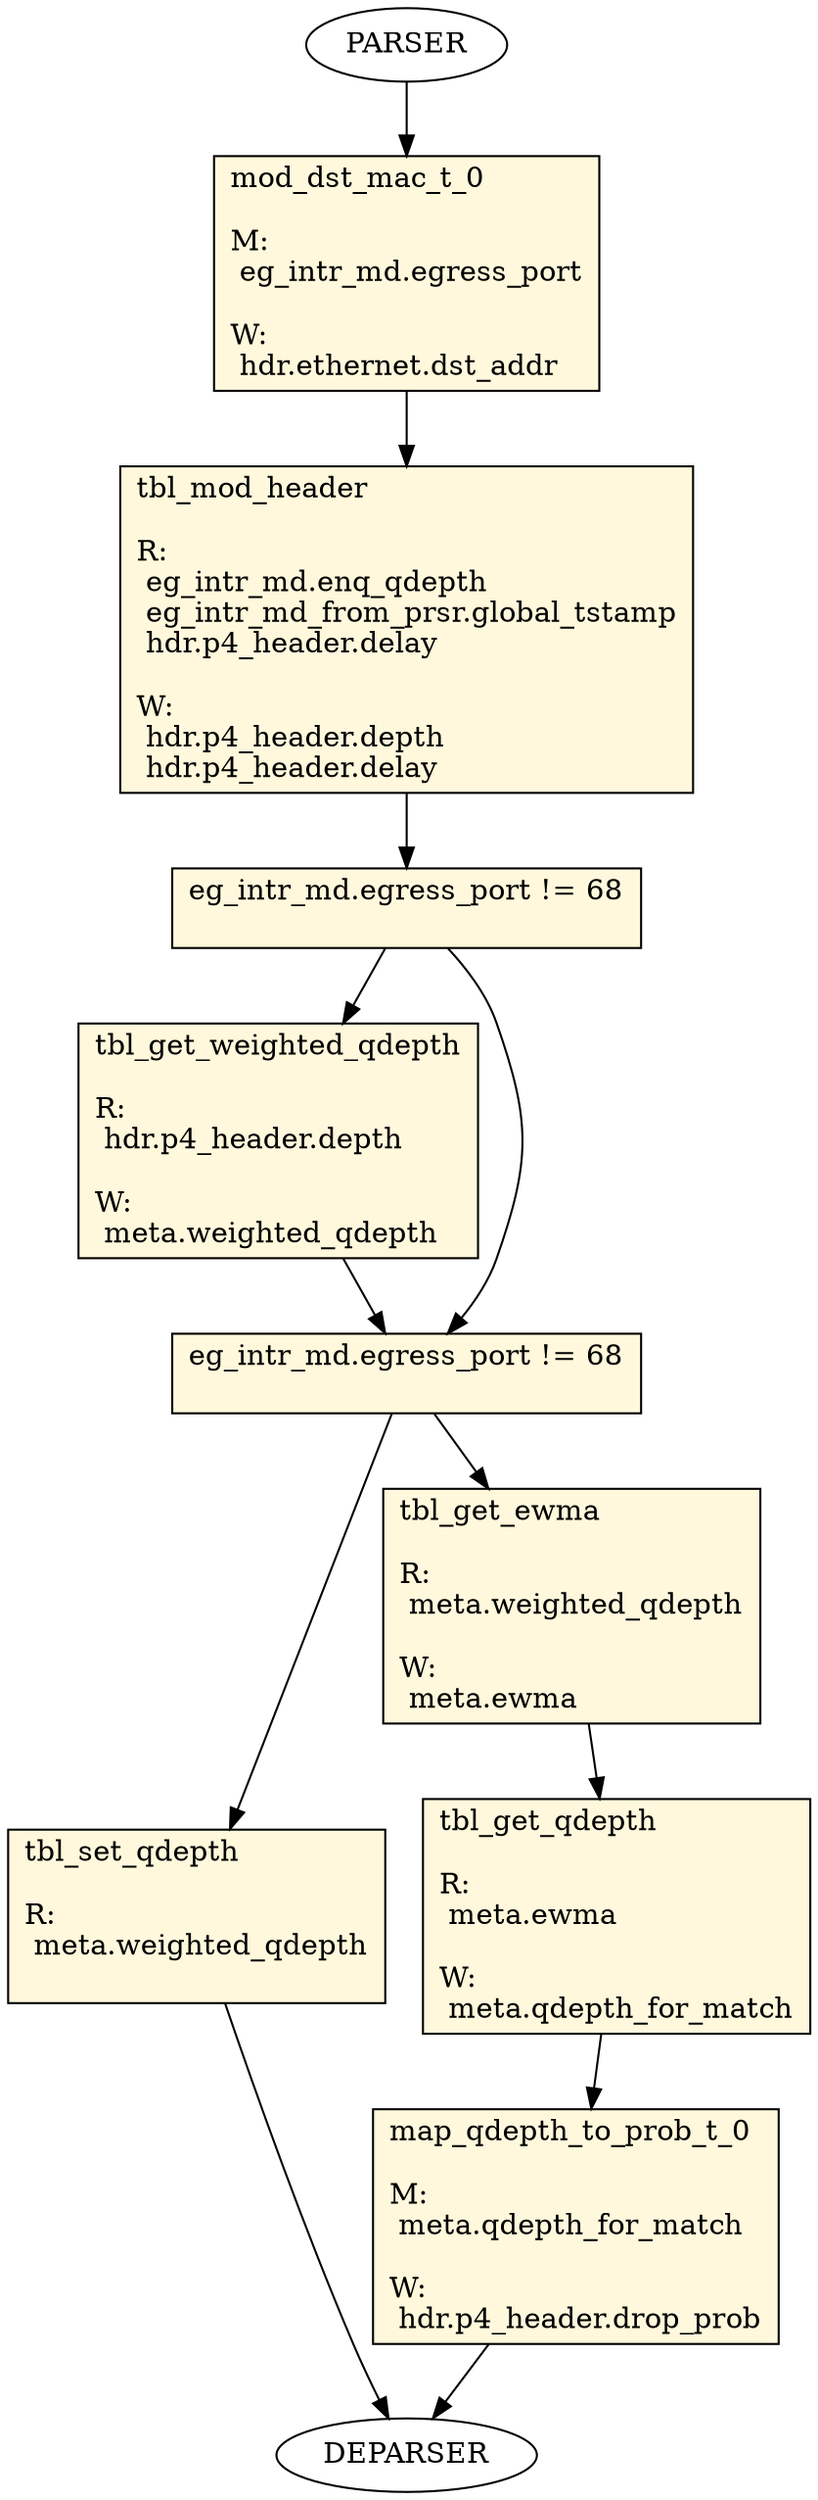 digraph egress {
mod_dst_mac_t_0 [ shape=record, style="filled", fillcolor=cornsilk, label="mod_dst_mac_t_0\l\l
M:\l
 eg_intr_md.egress_port\l
\lW:\l
 hdr.ethernet.dst_addr\l
 "];
tbl_mod_header [ shape=record, style="filled", fillcolor=cornsilk, label="tbl_mod_header\l\l
R:\l
 eg_intr_md.enq_qdepth\l
 eg_intr_md_from_prsr.global_tstamp\l
 hdr.p4_header.delay\l
\lW:\l
 hdr.p4_header.depth\l
 hdr.p4_header.delay\l
 "];
cond_9 [ shape=record, style="filled", fillcolor=cornsilk, label="eg_intr_md.egress_port != 68\l\l
 "];
tbl_get_weighted_qdepth [ shape=record, style="filled", fillcolor=cornsilk, label="tbl_get_weighted_qdepth\l\l
R:\l
 hdr.p4_header.depth\l
\lW:\l
 meta.weighted_qdepth\l
 "];
cond_10 [ shape=record, style="filled", fillcolor=cornsilk, label="eg_intr_md.egress_port != 68\l\l
 "];
tbl_set_qdepth [ shape=record, style="filled", fillcolor=cornsilk, label="tbl_set_qdepth\l\l
R:\l
 meta.weighted_qdepth\l
\l "];
tbl_get_ewma [ shape=record, style="filled", fillcolor=cornsilk, label="tbl_get_ewma\l\l
R:\l
 meta.weighted_qdepth\l
\lW:\l
 meta.ewma\l
 "];
tbl_get_qdepth [ shape=record, style="filled", fillcolor=cornsilk, label="tbl_get_qdepth\l\l
R:\l
 meta.ewma\l
\lW:\l
 meta.qdepth_for_match\l
 "];
map_qdepth_to_prob_t_0 [ shape=record, style="filled", fillcolor=cornsilk, label="map_qdepth_to_prob_t_0\l\l
M:\l
 meta.qdepth_for_match\l
\lW:\l
 hdr.p4_header.drop_prob\l
 "];
    PARSER -> mod_dst_mac_t_0
    mod_dst_mac_t_0 -> tbl_mod_header
    tbl_mod_header -> cond_9
    cond_9 -> tbl_get_weighted_qdepth
    cond_9 -> cond_10
    tbl_get_weighted_qdepth -> cond_10
    cond_10 -> tbl_set_qdepth
    cond_10 -> tbl_get_ewma
    tbl_get_ewma -> tbl_get_qdepth
    tbl_get_qdepth -> map_qdepth_to_prob_t_0
    map_qdepth_to_prob_t_0 -> DEPARSER
    tbl_set_qdepth -> DEPARSER
}
